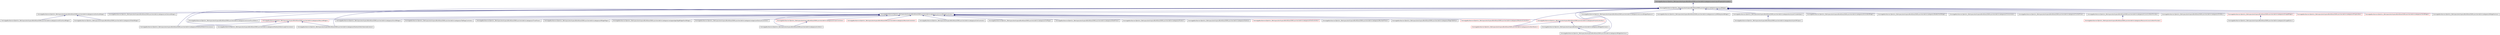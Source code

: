 digraph G
{
  edge [fontname="Helvetica",fontsize="10",labelfontname="Helvetica",labelfontsize="10"];
  node [fontname="Helvetica",fontsize="10",shape=record];
  Node1 [label="/home/gpdbuildserver3/Jenkins_Workspace/workspace/BuildGaia2SDKLauncher/sdk/include/gaia/core/animator/PropertyAnimatable.h",height=0.2,width=0.4,color="black", fillcolor="grey75", style="filled" fontcolor="black"];
  Node1 -> Node2 [dir=back,color="midnightblue",fontsize="10",style="solid",fontname="Helvetica"];
  Node2 [label="/home/gpdbuildserver3/Jenkins_Workspace/workspace/BuildGaia2SDKLauncher/sdk/include/gaia/core/vision/Widget.h",height=0.2,width=0.4,color="black", fillcolor="white", style="filled",URL="$d4/d75/_widget_8h.html"];
  Node2 -> Node3 [dir=back,color="midnightblue",fontsize="10",style="solid",fontname="Helvetica"];
  Node3 [label="/home/gpdbuildserver3/Jenkins_Workspace/workspace/BuildGaia2SDKLauncher/sdk/include/gaia/core/SurfaceWidget.h",height=0.2,width=0.4,color="black", fillcolor="white", style="filled",URL="$d9/d62/_surface_widget_8h.html"];
  Node3 -> Node4 [dir=back,color="midnightblue",fontsize="10",style="solid",fontname="Helvetica"];
  Node4 [label="/home/gpdbuildserver3/Jenkins_Workspace/workspace/BuildGaia2SDKLauncher/sdk/include/gaia/core/GLSurfaceWidget.h",height=0.2,width=0.4,color="black", fillcolor="white", style="filled",URL="$d0/d01/_g_l_surface_widget_8h.html"];
  Node3 -> Node5 [dir=back,color="midnightblue",fontsize="10",style="solid",fontname="Helvetica"];
  Node5 [label="/home/gpdbuildserver3/Jenkins_Workspace/workspace/BuildGaia2SDKLauncher/sdk/include/gaia/ui/VideoWidget.h",height=0.2,width=0.4,color="black", fillcolor="white", style="filled",URL="$d4/db3/_video_widget_8h.html"];
  Node2 -> Node6 [dir=back,color="midnightblue",fontsize="10",style="solid",fontname="Helvetica"];
  Node6 [label="/home/gpdbuildserver3/Jenkins_Workspace/workspace/BuildGaia2SDKLauncher/sdk/include/gaia/core/TextureWidget.h",height=0.2,width=0.4,color="black", fillcolor="white", style="filled",URL="$d0/d0a/_texture_widget_8h.html"];
  Node2 -> Node7 [dir=back,color="midnightblue",fontsize="10",style="solid",fontname="Helvetica"];
  Node7 [label="/home/gpdbuildserver3/Jenkins_Workspace/workspace/BuildGaia2SDKLauncher/sdk/include/gaia/core/vision/FocusDetect.h",height=0.2,width=0.4,color="black", fillcolor="white", style="filled",URL="$dd/db5/_focus_detect_8h.html"];
  Node2 -> Node8 [dir=back,color="midnightblue",fontsize="10",style="solid",fontname="Helvetica"];
  Node8 [label="/home/gpdbuildserver3/Jenkins_Workspace/workspace/BuildGaia2SDKLauncher/sdk/include/gaia/core/vision/WidgetController.h",height=0.2,width=0.4,color="black", fillcolor="white", style="filled",URL="$d6/d52/_widget_controller_8h.html"];
  Node8 -> Node9 [dir=back,color="midnightblue",fontsize="10",style="solid",fontname="Helvetica"];
  Node9 [label="/home/gpdbuildserver3/Jenkins_Workspace/workspace/BuildGaia2SDKLauncher/sdk/include/gaia/core/appwidget/AppWidgetHostWidget.h",height=0.2,width=0.4,color="black", fillcolor="white", style="filled",URL="$d7/ddb/_app_widget_host_widget_8h.html"];
  Node8 -> Node10 [dir=back,color="midnightblue",fontsize="10",style="solid",fontname="Helvetica"];
  Node10 [label="/home/gpdbuildserver3/Jenkins_Workspace/workspace/BuildGaia2SDKLauncher/sdk/include/gaia/core/gesture/GestureController.h",height=0.2,width=0.4,color="black", fillcolor="white", style="filled",URL="$db/d7b/_gesture_controller_8h.html"];
  Node8 -> Node7 [dir=back,color="midnightblue",fontsize="10",style="solid",fontname="Helvetica"];
  Node8 -> Node11 [dir=back,color="midnightblue",fontsize="10",style="solid",fontname="Helvetica"];
  Node11 [label="/home/gpdbuildserver3/Jenkins_Workspace/workspace/BuildGaia2SDKLauncher/sdk/include/gaia/ui/AbsListWidget.h",height=0.2,width=0.4,color="red", fillcolor="white", style="filled",URL="$d1/d14/_abs_list_widget_8h.html"];
  Node11 -> Node12 [dir=back,color="midnightblue",fontsize="10",style="solid",fontname="Helvetica"];
  Node12 [label="/home/gpdbuildserver3/Jenkins_Workspace/workspace/BuildGaia2SDKLauncher/sdk/include/gaia/ui/IGalleryOnItemClickListener.h",height=0.2,width=0.4,color="black", fillcolor="white", style="filled",URL="$dd/dc5/_i_gallery_on_item_click_listener_8h.html"];
  Node11 -> Node13 [dir=back,color="midnightblue",fontsize="10",style="solid",fontname="Helvetica"];
  Node13 [label="/home/gpdbuildserver3/Jenkins_Workspace/workspace/BuildGaia2SDKLauncher/sdk/include/gaia/ui/IGalleryOnItemLongClickListener.h",height=0.2,width=0.4,color="black", fillcolor="white", style="filled",URL="$dd/dca/_i_gallery_on_item_long_click_listener_8h.html"];
  Node11 -> Node14 [dir=back,color="midnightblue",fontsize="10",style="solid",fontname="Helvetica"];
  Node14 [label="/home/gpdbuildserver3/Jenkins_Workspace/workspace/BuildGaia2SDKLauncher/sdk/include/gaia/ui/IGalleryOnItemSelectedListener.h",height=0.2,width=0.4,color="black", fillcolor="white", style="filled",URL="$d5/da5/_i_gallery_on_item_selected_listener_8h.html"];
  Node8 -> Node15 [dir=back,color="midnightblue",fontsize="10",style="solid",fontname="Helvetica"];
  Node15 [label="/home/gpdbuildserver3/Jenkins_Workspace/workspace/BuildGaia2SDKLauncher/sdk/include/gaia/ui/AbsoluteController.h",height=0.2,width=0.4,color="red", fillcolor="white", style="filled",URL="$db/df1/_absolute_controller_8h.html"];
  Node8 -> Node16 [dir=back,color="midnightblue",fontsize="10",style="solid",fontname="Helvetica"];
  Node16 [label="/home/gpdbuildserver3/Jenkins_Workspace/workspace/BuildGaia2SDKLauncher/sdk/include/gaia/ui/CellController.h",height=0.2,width=0.4,color="black", fillcolor="white", style="filled",URL="$d6/dfe/_cell_controller_8h.html"];
  Node8 -> Node17 [dir=back,color="midnightblue",fontsize="10",style="solid",fontname="Helvetica"];
  Node17 [label="/home/gpdbuildserver3/Jenkins_Workspace/workspace/BuildGaia2SDKLauncher/sdk/include/gaia/ui/CellPager.h",height=0.2,width=0.4,color="black", fillcolor="white", style="filled",URL="$d1/d3f/_cell_pager_8h.html"];
  Node8 -> Node18 [dir=back,color="midnightblue",fontsize="10",style="solid",fontname="Helvetica"];
  Node18 [label="/home/gpdbuildserver3/Jenkins_Workspace/workspace/BuildGaia2SDKLauncher/sdk/include/gaia/ui/DatePicker.h",height=0.2,width=0.4,color="black", fillcolor="white", style="filled",URL="$db/d8c/_date_picker_8h.html"];
  Node8 -> Node19 [dir=back,color="midnightblue",fontsize="10",style="solid",fontname="Helvetica"];
  Node19 [label="/home/gpdbuildserver3/Jenkins_Workspace/workspace/BuildGaia2SDKLauncher/sdk/include/gaia/ui/Footer.h",height=0.2,width=0.4,color="black", fillcolor="white", style="filled",URL="$d6/d61/_footer_8h.html"];
  Node8 -> Node20 [dir=back,color="midnightblue",fontsize="10",style="solid",fontname="Helvetica"];
  Node20 [label="/home/gpdbuildserver3/Jenkins_Workspace/workspace/BuildGaia2SDKLauncher/sdk/include/gaia/ui/FrameController.h",height=0.2,width=0.4,color="red", fillcolor="white", style="filled",URL="$d1/d40/_frame_controller_8h.html"];
  Node20 -> Node21 [dir=back,color="midnightblue",fontsize="10",style="solid",fontname="Helvetica"];
  Node21 [label="/home/gpdbuildserver3/Jenkins_Workspace/workspace/BuildGaia2SDKLauncher/sdk/include/gaia/ui/ListItemPanels.h",height=0.2,width=0.4,color="red", fillcolor="white", style="filled",URL="$d6/d77/_list_item_panels_8h.html"];
  Node20 -> Node22 [dir=back,color="midnightblue",fontsize="10",style="solid",fontname="Helvetica"];
  Node22 [label="/home/gpdbuildserver3/Jenkins_Workspace/workspace/BuildGaia2SDKLauncher/sdk/include/gaia/ui/WidgetAnimator.h",height=0.2,width=0.4,color="black", fillcolor="white", style="filled",URL="$d5/d80/_widget_animator_8h.html"];
  Node22 -> Node23 [dir=back,color="midnightblue",fontsize="10",style="solid",fontname="Helvetica"];
  Node23 [label="/home/gpdbuildserver3/Jenkins_Workspace/workspace/BuildGaia2SDKLauncher/sdk/include/gaia/ui/WidgetSwitcher.h",height=0.2,width=0.4,color="black", fillcolor="white", style="filled",URL="$dd/de8/_widget_switcher_8h.html"];
  Node8 -> Node24 [dir=back,color="midnightblue",fontsize="10",style="solid",fontname="Helvetica"];
  Node24 [label="/home/gpdbuildserver3/Jenkins_Workspace/workspace/BuildGaia2SDKLauncher/sdk/include/gaia/ui/Gallery.h",height=0.2,width=0.4,color="black", fillcolor="white", style="filled",URL="$d7/d30/_gallery_8h.html"];
  Node8 -> Node25 [dir=back,color="midnightblue",fontsize="10",style="solid",fontname="Helvetica"];
  Node25 [label="/home/gpdbuildserver3/Jenkins_Workspace/workspace/BuildGaia2SDKLauncher/sdk/include/gaia/ui/GridController.h",height=0.2,width=0.4,color="red", fillcolor="white", style="filled",URL="$d5/db2/_grid_controller_8h.html"];
  Node8 -> Node26 [dir=back,color="midnightblue",fontsize="10",style="solid",fontname="Helvetica"];
  Node26 [label="/home/gpdbuildserver3/Jenkins_Workspace/workspace/BuildGaia2SDKLauncher/sdk/include/gaia/ui/LinearController.h",height=0.2,width=0.4,color="red", fillcolor="white", style="filled",URL="$d7/d74/_linear_controller_8h.html"];
  Node26 -> Node27 [dir=back,color="midnightblue",fontsize="10",style="solid",fontname="Helvetica"];
  Node27 [label="/home/gpdbuildserver3/Jenkins_Workspace/workspace/BuildGaia2SDKLauncher/sdk/include/gaia/ui/ListItem.h",height=0.2,width=0.4,color="black", fillcolor="white", style="filled",URL="$de/d15/_list_item_8h.html"];
  Node8 -> Node27 [dir=back,color="midnightblue",fontsize="10",style="solid",fontname="Helvetica"];
  Node8 -> Node28 [dir=back,color="midnightblue",fontsize="10",style="solid",fontname="Helvetica"];
  Node28 [label="/home/gpdbuildserver3/Jenkins_Workspace/workspace/BuildGaia2SDKLauncher/sdk/include/gaia/ui/NumberPicker.h",height=0.2,width=0.4,color="black", fillcolor="white", style="filled",URL="$df/d14/_number_picker_8h.html"];
  Node8 -> Node29 [dir=back,color="midnightblue",fontsize="10",style="solid",fontname="Helvetica"];
  Node29 [label="/home/gpdbuildserver3/Jenkins_Workspace/workspace/BuildGaia2SDKLauncher/sdk/include/gaia/ui/PagerTabStrip.h",height=0.2,width=0.4,color="black", fillcolor="white", style="filled",URL="$d9/d1f/_pager_tab_strip_8h.html"];
  Node8 -> Node30 [dir=back,color="midnightblue",fontsize="10",style="solid",fontname="Helvetica"];
  Node30 [label="/home/gpdbuildserver3/Jenkins_Workspace/workspace/BuildGaia2SDKLauncher/sdk/include/gaia/ui/RelativeController.h",height=0.2,width=0.4,color="red", fillcolor="white", style="filled",URL="$d8/dc0/_relative_controller_8h.html"];
  Node8 -> Node31 [dir=back,color="midnightblue",fontsize="10",style="solid",fontname="Helvetica"];
  Node31 [label="/home/gpdbuildserver3/Jenkins_Workspace/workspace/BuildGaia2SDKLauncher/sdk/include/gaia/ui/ScrollWidget.h",height=0.2,width=0.4,color="black", fillcolor="white", style="filled",URL="$d8/d72/_scroll_widget_8h.html"];
  Node8 -> Node32 [dir=back,color="midnightblue",fontsize="10",style="solid",fontname="Helvetica"];
  Node32 [label="/home/gpdbuildserver3/Jenkins_Workspace/workspace/BuildGaia2SDKLauncher/sdk/include/gaia/ui/TabPageController.h",height=0.2,width=0.4,color="black", fillcolor="white", style="filled",URL="$df/db6/_tab_page_controller_8h.html"];
  Node8 -> Node33 [dir=back,color="midnightblue",fontsize="10",style="solid",fontname="Helvetica"];
  Node33 [label="/home/gpdbuildserver3/Jenkins_Workspace/workspace/BuildGaia2SDKLauncher/sdk/include/gaia/ui/TimePicker.h",height=0.2,width=0.4,color="black", fillcolor="white", style="filled",URL="$d5/d8f/_time_picker_8h.html"];
  Node8 -> Node34 [dir=back,color="midnightblue",fontsize="10",style="solid",fontname="Helvetica"];
  Node34 [label="/home/gpdbuildserver3/Jenkins_Workspace/workspace/BuildGaia2SDKLauncher/sdk/include/gaia/ui/WidgetPager.h",height=0.2,width=0.4,color="black", fillcolor="white", style="filled",URL="$d4/da9/_widget_pager_8h.html"];
  Node2 -> Node35 [dir=back,color="midnightblue",fontsize="10",style="solid",fontname="Helvetica"];
  Node35 [label="/home/gpdbuildserver3/Jenkins_Workspace/workspace/BuildGaia2SDKLauncher/sdk/include/gaia/core/vision/WidgetReplacer.h",height=0.2,width=0.4,color="black", fillcolor="white", style="filled",URL="$d8/d0c/_widget_replacer_8h.html"];
  Node2 -> Node36 [dir=back,color="midnightblue",fontsize="10",style="solid",fontname="Helvetica"];
  Node36 [label="/home/gpdbuildserver3/Jenkins_Workspace/workspace/BuildGaia2SDKLauncher/sdk/include/gaia/service/IMEKeyboardWidget.h",height=0.2,width=0.4,color="black", fillcolor="white", style="filled",URL="$de/de9/_i_m_e_keyboard_widget_8h.html"];
  Node2 -> Node37 [dir=back,color="midnightblue",fontsize="10",style="solid",fontname="Helvetica"];
  Node37 [label="/home/gpdbuildserver3/Jenkins_Workspace/workspace/BuildGaia2SDKLauncher/sdk/include/gaia/text/style/ClickableSpan.h",height=0.2,width=0.4,color="black", fillcolor="white", style="filled",URL="$d9/d43/_clickable_span_8h.html"];
  Node37 -> Node38 [dir=back,color="midnightblue",fontsize="10",style="solid",fontname="Helvetica"];
  Node38 [label="/home/gpdbuildserver3/Jenkins_Workspace/workspace/BuildGaia2SDKLauncher/sdk/include/gaia/text/style/URLSpan.h",height=0.2,width=0.4,color="black", fillcolor="white", style="filled",URL="$d3/d8d/_u_r_l_span_8h.html"];
  Node2 -> Node39 [dir=back,color="midnightblue",fontsize="10",style="solid",fontname="Helvetica"];
  Node39 [label="/home/gpdbuildserver3/Jenkins_Workspace/workspace/BuildGaia2SDKLauncher/sdk/include/gaia/ui/ActionBarWidget.h",height=0.2,width=0.4,color="black", fillcolor="white", style="filled",URL="$d8/d17/_action_bar_widget_8h.html"];
  Node2 -> Node40 [dir=back,color="midnightblue",fontsize="10",style="solid",fontname="Helvetica"];
  Node40 [label="/home/gpdbuildserver3/Jenkins_Workspace/workspace/BuildGaia2SDKLauncher/sdk/include/gaia/ui/BubbleTextWidget.h",height=0.2,width=0.4,color="black", fillcolor="white", style="filled",URL="$d8/d3d/_bubble_text_widget_8h.html"];
  Node2 -> Node41 [dir=back,color="midnightblue",fontsize="10",style="solid",fontname="Helvetica"];
  Node41 [label="/home/gpdbuildserver3/Jenkins_Workspace/workspace/BuildGaia2SDKLauncher/sdk/include/gaia/ui/Chronometer.h",height=0.2,width=0.4,color="black", fillcolor="white", style="filled",URL="$d5/dae/_chronometer_8h.html"];
  Node2 -> Node42 [dir=back,color="midnightblue",fontsize="10",style="solid",fontname="Helvetica"];
  Node42 [label="/home/gpdbuildserver3/Jenkins_Workspace/workspace/BuildGaia2SDKLauncher/sdk/include/gaia/ui/ComboPicker.h",height=0.2,width=0.4,color="black", fillcolor="white", style="filled",URL="$d3/d9b/_combo_picker_8h.html"];
  Node2 -> Node43 [dir=back,color="midnightblue",fontsize="10",style="solid",fontname="Helvetica"];
  Node43 [label="/home/gpdbuildserver3/Jenkins_Workspace/workspace/BuildGaia2SDKLauncher/sdk/include/gaia/ui/CursorListItemProvider.h",height=0.2,width=0.4,color="black", fillcolor="white", style="filled",URL="$d7/d78/_cursor_list_item_provider_8h.html"];
  Node43 -> Node44 [dir=back,color="midnightblue",fontsize="10",style="solid",fontname="Helvetica"];
  Node44 [label="/home/gpdbuildserver3/Jenkins_Workspace/workspace/BuildGaia2SDKLauncher/sdk/include/gaia/ui/ResourceCursorListItemProvider.h",height=0.2,width=0.4,color="red", fillcolor="white", style="filled",URL="$db/d95/_resource_cursor_list_item_provider_8h.html"];
  Node2 -> Node45 [dir=back,color="midnightblue",fontsize="10",style="solid",fontname="Helvetica"];
  Node45 [label="/home/gpdbuildserver3/Jenkins_Workspace/workspace/BuildGaia2SDKLauncher/sdk/include/gaia/ui/HintBox.h",height=0.2,width=0.4,color="black", fillcolor="white", style="filled",URL="$d4/d1e/_hint_box_8h.html"];
  Node2 -> Node12 [dir=back,color="midnightblue",fontsize="10",style="solid",fontname="Helvetica"];
  Node2 -> Node13 [dir=back,color="midnightblue",fontsize="10",style="solid",fontname="Helvetica"];
  Node2 -> Node14 [dir=back,color="midnightblue",fontsize="10",style="solid",fontname="Helvetica"];
  Node2 -> Node46 [dir=back,color="midnightblue",fontsize="10",style="solid",fontname="Helvetica"];
  Node46 [label="/home/gpdbuildserver3/Jenkins_Workspace/workspace/BuildGaia2SDKLauncher/sdk/include/gaia/ui/ImageWidget.h",height=0.2,width=0.4,color="red", fillcolor="white", style="filled",URL="$d8/d37/_image_widget_8h.html"];
  Node46 -> Node47 [dir=back,color="midnightblue",fontsize="10",style="solid",fontname="Helvetica"];
  Node47 [label="/home/gpdbuildserver3/Jenkins_Workspace/workspace/BuildGaia2SDKLauncher/sdk/include/gaia/ui/ImageButton.h",height=0.2,width=0.4,color="black", fillcolor="white", style="filled",URL="$de/d70/_image_button_8h.html"];
  Node2 -> Node21 [dir=back,color="midnightblue",fontsize="10",style="solid",fontname="Helvetica"];
  Node2 -> Node48 [dir=back,color="midnightblue",fontsize="10",style="solid",fontname="Helvetica"];
  Node48 [label="/home/gpdbuildserver3/Jenkins_Workspace/workspace/BuildGaia2SDKLauncher/sdk/include/gaia/ui/ProgressBar.h",height=0.2,width=0.4,color="red", fillcolor="white", style="filled",URL="$dd/d9c/_progress_bar_8h.html"];
  Node2 -> Node49 [dir=back,color="midnightblue",fontsize="10",style="solid",fontname="Helvetica"];
  Node49 [label="/home/gpdbuildserver3/Jenkins_Workspace/workspace/BuildGaia2SDKLauncher/sdk/include/gaia/ui/TextWidget.h",height=0.2,width=0.4,color="red", fillcolor="white", style="filled",URL="$d8/d13/_text_widget_8h.html"];
  Node2 -> Node22 [dir=back,color="midnightblue",fontsize="10",style="solid",fontname="Helvetica"];
  Node2 -> Node50 [dir=back,color="midnightblue",fontsize="10",style="solid",fontname="Helvetica"];
  Node50 [label="/home/gpdbuildserver3/Jenkins_Workspace/workspace/BuildGaia2SDKLauncher/sdk/include/gaia/ui/WidgetFactory.h",height=0.2,width=0.4,color="black", fillcolor="white", style="filled",URL="$d1/d89/_widget_factory_8h.html"];
  Node2 -> Node23 [dir=back,color="midnightblue",fontsize="10",style="solid",fontname="Helvetica"];
}
